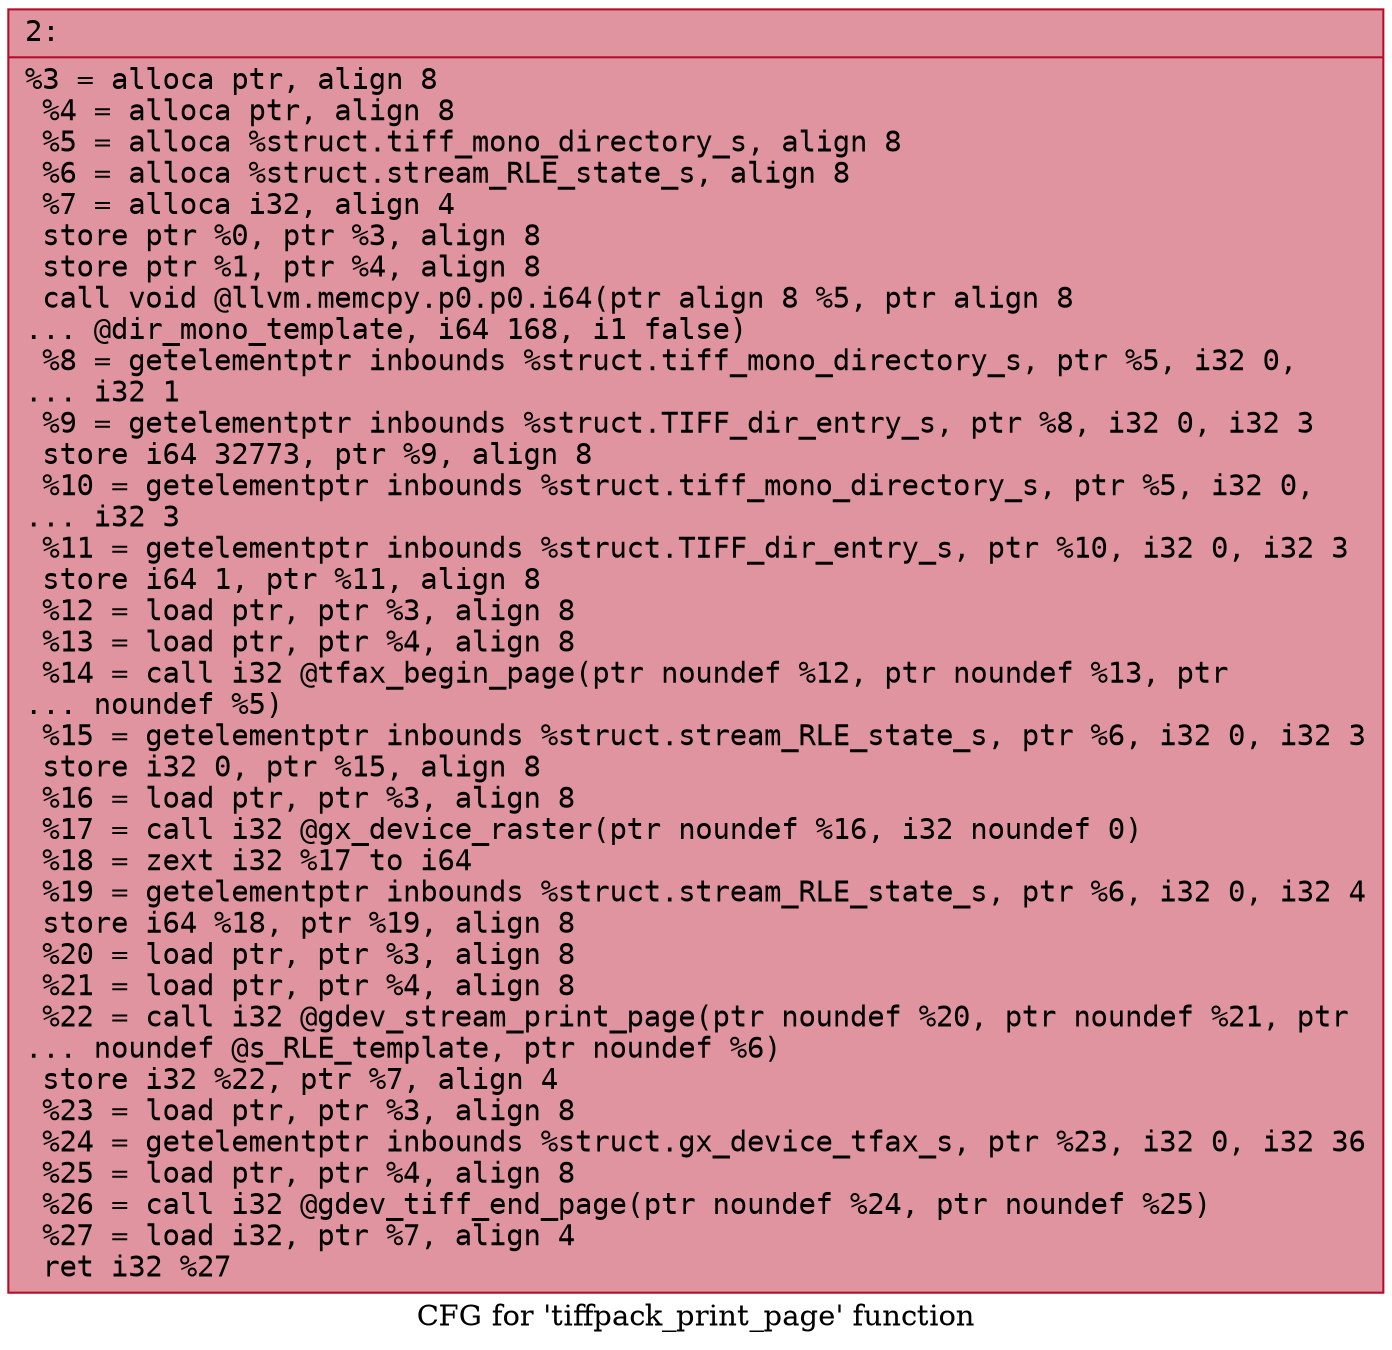 digraph "CFG for 'tiffpack_print_page' function" {
	label="CFG for 'tiffpack_print_page' function";

	Node0x60000342c500 [shape=record,color="#b70d28ff", style=filled, fillcolor="#b70d2870" fontname="Courier",label="{2:\l|  %3 = alloca ptr, align 8\l  %4 = alloca ptr, align 8\l  %5 = alloca %struct.tiff_mono_directory_s, align 8\l  %6 = alloca %struct.stream_RLE_state_s, align 8\l  %7 = alloca i32, align 4\l  store ptr %0, ptr %3, align 8\l  store ptr %1, ptr %4, align 8\l  call void @llvm.memcpy.p0.p0.i64(ptr align 8 %5, ptr align 8\l... @dir_mono_template, i64 168, i1 false)\l  %8 = getelementptr inbounds %struct.tiff_mono_directory_s, ptr %5, i32 0,\l... i32 1\l  %9 = getelementptr inbounds %struct.TIFF_dir_entry_s, ptr %8, i32 0, i32 3\l  store i64 32773, ptr %9, align 8\l  %10 = getelementptr inbounds %struct.tiff_mono_directory_s, ptr %5, i32 0,\l... i32 3\l  %11 = getelementptr inbounds %struct.TIFF_dir_entry_s, ptr %10, i32 0, i32 3\l  store i64 1, ptr %11, align 8\l  %12 = load ptr, ptr %3, align 8\l  %13 = load ptr, ptr %4, align 8\l  %14 = call i32 @tfax_begin_page(ptr noundef %12, ptr noundef %13, ptr\l... noundef %5)\l  %15 = getelementptr inbounds %struct.stream_RLE_state_s, ptr %6, i32 0, i32 3\l  store i32 0, ptr %15, align 8\l  %16 = load ptr, ptr %3, align 8\l  %17 = call i32 @gx_device_raster(ptr noundef %16, i32 noundef 0)\l  %18 = zext i32 %17 to i64\l  %19 = getelementptr inbounds %struct.stream_RLE_state_s, ptr %6, i32 0, i32 4\l  store i64 %18, ptr %19, align 8\l  %20 = load ptr, ptr %3, align 8\l  %21 = load ptr, ptr %4, align 8\l  %22 = call i32 @gdev_stream_print_page(ptr noundef %20, ptr noundef %21, ptr\l... noundef @s_RLE_template, ptr noundef %6)\l  store i32 %22, ptr %7, align 4\l  %23 = load ptr, ptr %3, align 8\l  %24 = getelementptr inbounds %struct.gx_device_tfax_s, ptr %23, i32 0, i32 36\l  %25 = load ptr, ptr %4, align 8\l  %26 = call i32 @gdev_tiff_end_page(ptr noundef %24, ptr noundef %25)\l  %27 = load i32, ptr %7, align 4\l  ret i32 %27\l}"];
}
